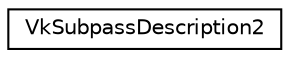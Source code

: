 digraph "Graphical Class Hierarchy"
{
 // LATEX_PDF_SIZE
  edge [fontname="Helvetica",fontsize="10",labelfontname="Helvetica",labelfontsize="10"];
  node [fontname="Helvetica",fontsize="10",shape=record];
  rankdir="LR";
  Node0 [label="VkSubpassDescription2",height=0.2,width=0.4,color="black", fillcolor="white", style="filled",URL="$structVkSubpassDescription2.html",tooltip=" "];
}
